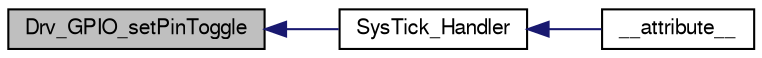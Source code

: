 digraph "Drv_GPIO_setPinToggle"
{
  edge [fontname="FreeSans",fontsize="10",labelfontname="FreeSans",labelfontsize="10"];
  node [fontname="FreeSans",fontsize="10",shape=record];
  rankdir="LR";
  Node1 [label="Drv_GPIO_setPinToggle",height=0.2,width=0.4,color="black", fillcolor="grey75", style="filled", fontcolor="black"];
  Node1 -> Node2 [dir="back",color="midnightblue",fontsize="10",style="solid",fontname="FreeSans"];
  Node2 [label="SysTick_Handler",height=0.2,width=0.4,color="black", fillcolor="white", style="filled",URL="$group__Devices__Library.html#gab5e09814056d617c521549e542639b7e",tooltip="Handle interrupt from SysTick timer. "];
  Node2 -> Node3 [dir="back",color="midnightblue",fontsize="10",style="solid",fontname="FreeSans"];
  Node3 [label="__attribute__",height=0.2,width=0.4,color="black", fillcolor="white", style="filled",URL="$cr__startup__lpc175x__6x_8c.html#adce420b900676fa0caed5a713cac82fb"];
}
